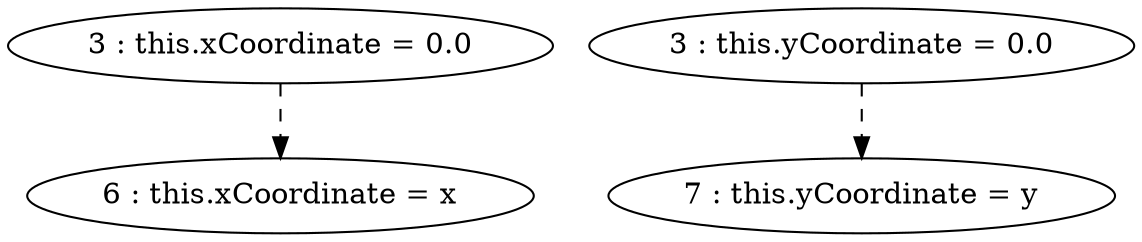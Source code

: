 digraph G {
"3 : this.xCoordinate = 0.0"
"3 : this.xCoordinate = 0.0" -> "6 : this.xCoordinate = x" [style=dashed]
"3 : this.yCoordinate = 0.0"
"3 : this.yCoordinate = 0.0" -> "7 : this.yCoordinate = y" [style=dashed]
"6 : this.xCoordinate = x"
"7 : this.yCoordinate = y"
}